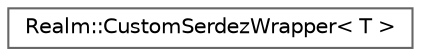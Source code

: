 digraph "Graphical Class Hierarchy"
{
 // LATEX_PDF_SIZE
  bgcolor="transparent";
  edge [fontname=Helvetica,fontsize=10,labelfontname=Helvetica,labelfontsize=10];
  node [fontname=Helvetica,fontsize=10,shape=box,height=0.2,width=0.4];
  rankdir="LR";
  Node0 [id="Node000000",label="Realm::CustomSerdezWrapper\< T \>",height=0.2,width=0.4,color="grey40", fillcolor="white", style="filled",URL="$classRealm_1_1CustomSerdezWrapper.html",tooltip=" "];
}
